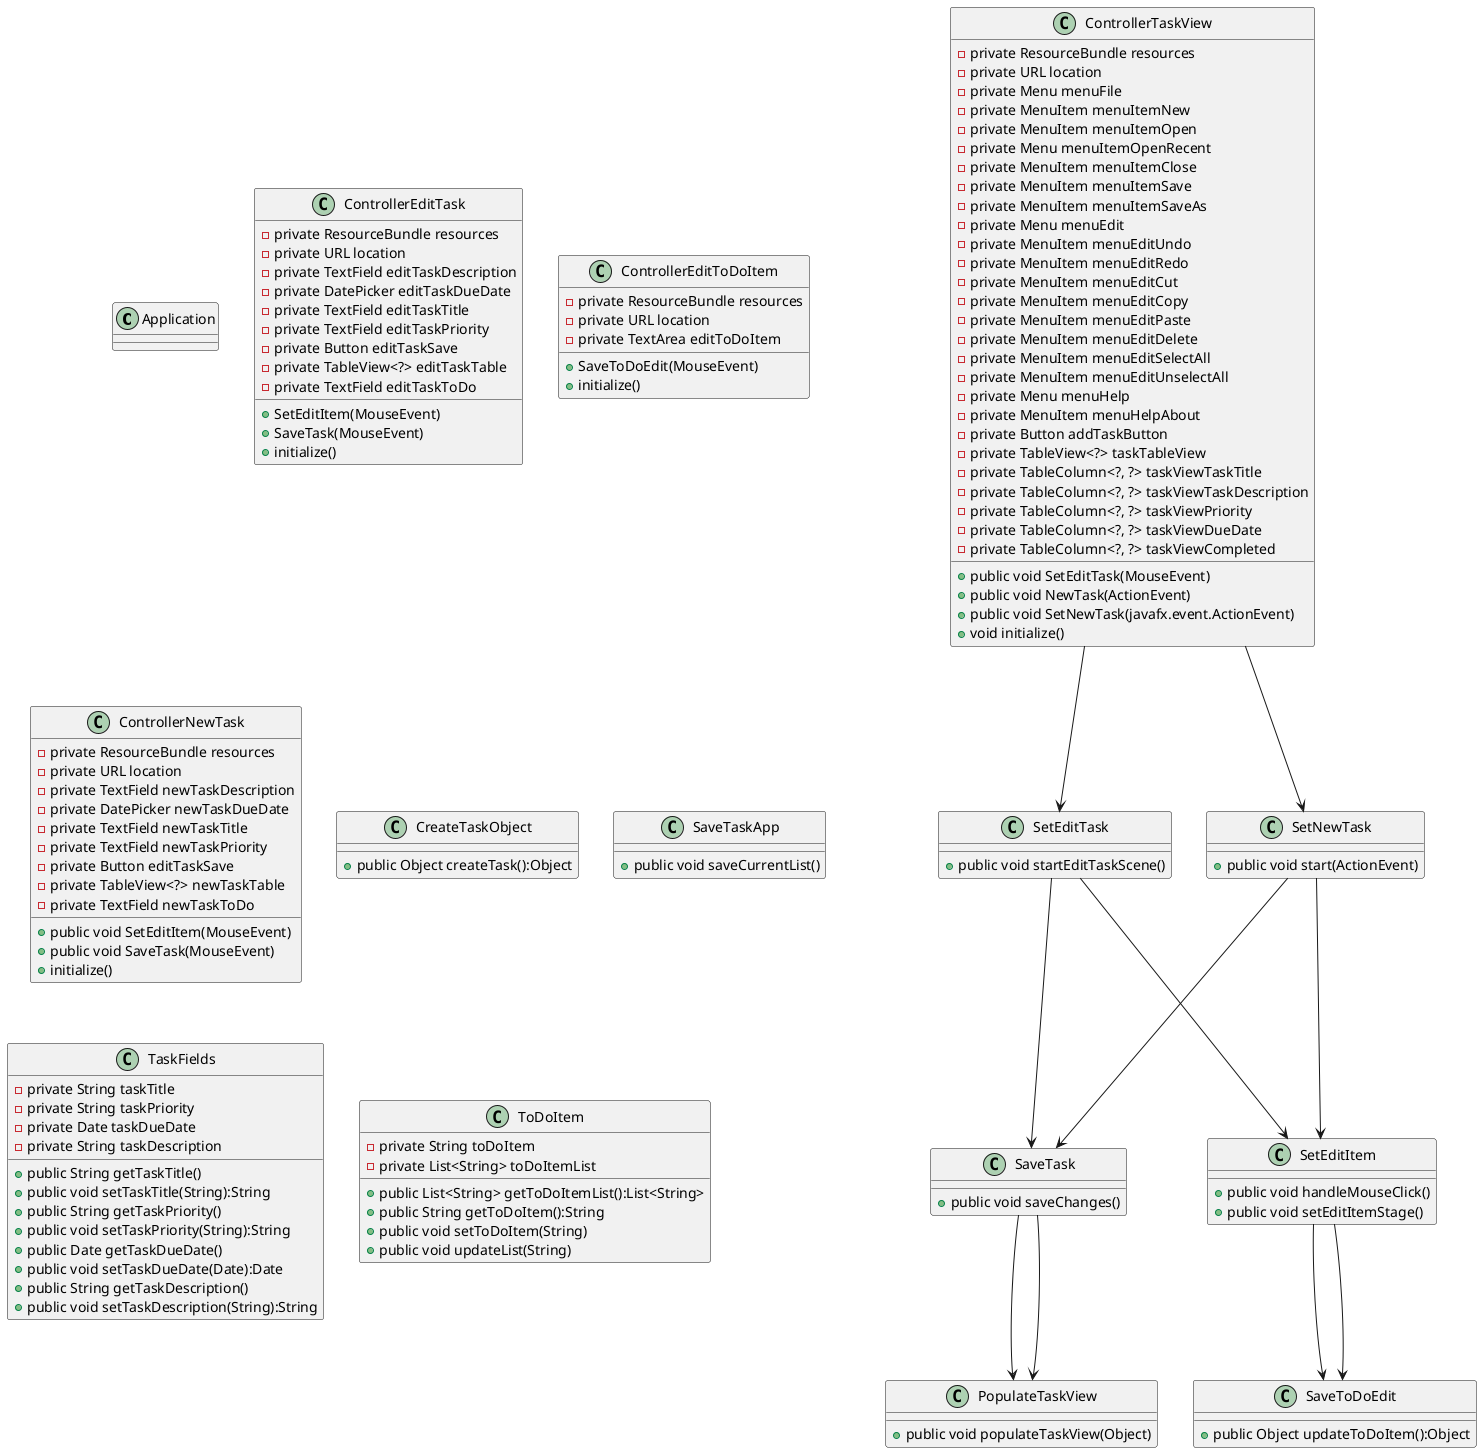@startuml
'https://plantuml.com/class-diagram

class Application{
}
class ControllerEditTask{
-private ResourceBundle resources
-private URL location
-private TextField editTaskDescription
-private DatePicker editTaskDueDate
-private TextField editTaskTitle
-private TextField editTaskPriority
-private Button editTaskSave
-private TableView<?> editTaskTable
-private TextField editTaskToDo
+SetEditItem(MouseEvent)
+SaveTask(MouseEvent)
+initialize()
}
class ControllerEditToDoItem{
-private ResourceBundle resources
-private URL location
-private TextArea editToDoItem
+SaveToDoEdit(MouseEvent)
+initialize()
}
class ControllerNewTask{
-private ResourceBundle resources
-private URL location
-private TextField newTaskDescription
-private DatePicker newTaskDueDate
-private TextField newTaskTitle
-private TextField newTaskPriority
-private Button editTaskSave
-private TableView<?> newTaskTable
-private TextField newTaskToDo
+public void SetEditItem(MouseEvent)
+public void SaveTask(MouseEvent)
+initialize()
}

class ControllerTaskView{
-private ResourceBundle resources
-private URL location
-private Menu menuFile
-private MenuItem menuItemNew
-private MenuItem menuItemOpen
-private Menu menuItemOpenRecent
-private MenuItem menuItemClose
-private MenuItem menuItemSave
-private MenuItem menuItemSaveAs
-private Menu menuEdit
-private MenuItem menuEditUndo
-private MenuItem menuEditRedo
-private MenuItem menuEditCut
-private MenuItem menuEditCopy
-private MenuItem menuEditPaste
-private MenuItem menuEditDelete
-private MenuItem menuEditSelectAll
-private MenuItem menuEditUnselectAll
-private Menu menuHelp
-private MenuItem menuHelpAbout
-private Button addTaskButton
-private TableView<?> taskTableView
-private TableColumn<?, ?> taskViewTaskTitle
-private TableColumn<?, ?> taskViewTaskDescription
-private TableColumn<?, ?> taskViewPriority
-private TableColumn<?, ?> taskViewDueDate
-private TableColumn<?, ?> taskViewCompleted
+public void SetEditTask(MouseEvent)
+public void NewTask(ActionEvent)
+public void SetNewTask(javafx.event.ActionEvent)
+void initialize()
}

class CreateTaskObject{
+public Object createTask():Object
}
class PopulateTaskView{
+public void populateTaskView(Object)
}
class SaveTask{
+public void saveChanges()
}

class SaveTaskApp{
+public void saveCurrentList()
}
class SaveToDoEdit{
+public Object updateToDoItem():Object
}

class SetEditItem{
+public void handleMouseClick()
+public void setEditItemStage()
}

class SetEditTask{
+public void startEditTaskScene()
}

class SetNewTask{
+public void start(ActionEvent)
}

class TaskFields{
-private String taskTitle
-private String taskPriority
-private Date taskDueDate
-private String taskDescription

+public String getTaskTitle()
+public void setTaskTitle(String):String
+public String getTaskPriority()
+public void setTaskPriority(String):String
+public Date getTaskDueDate()
+public void setTaskDueDate(Date):Date
+public String getTaskDescription()
+public void setTaskDescription(String):String
}

class ToDoItem{
-private String toDoItem
-private List<String> toDoItemList
+public List<String> getToDoItemList():List<String>
+public String getToDoItem():String
+public void setToDoItem(String)
+public void updateList(String)
}

ControllerTaskView -->SetEditTask
ControllerTaskView -->SetNewTask

SetNewTask-->SaveTask
SaveTask-->PopulateTaskView

SetNewTask-->SetEditItem
SetEditItem-->SaveToDoEdit

SetEditTask-->SaveTask
SaveTask-->PopulateTaskView

SetEditTask-->SetEditItem
SetEditItem-->SaveToDoEdit

@enduml